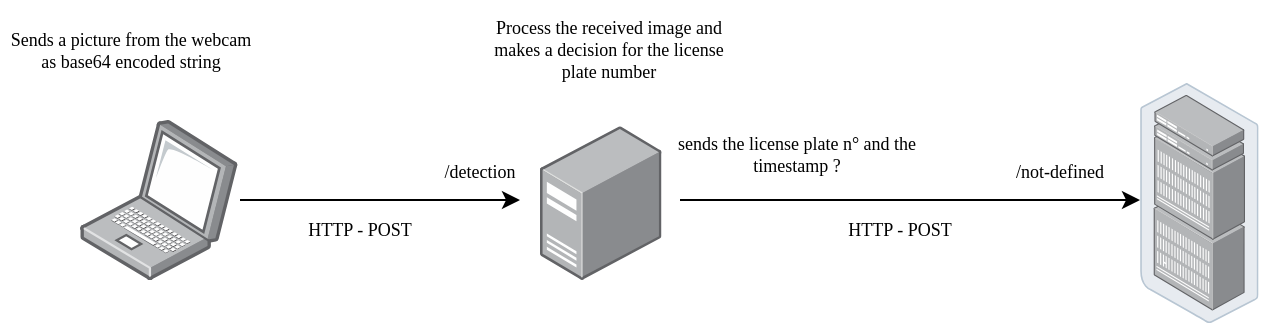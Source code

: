 <mxfile version="22.1.18" type="github">
  <diagram name="Page-1" id="_dueT4l7sRjnwMpAUAId">
    <mxGraphModel dx="578" dy="342" grid="1" gridSize="10" guides="1" tooltips="1" connect="1" arrows="1" fold="1" page="1" pageScale="1" pageWidth="827" pageHeight="1169" math="0" shadow="0">
      <root>
        <mxCell id="0" />
        <mxCell id="1" parent="0" />
        <mxCell id="pFxRpnEZyTAUqQ4nuTNX-8" value="" style="image;points=[];aspect=fixed;html=1;align=center;shadow=0;dashed=0;image=img/lib/allied_telesis/computer_and_terminals/Server_Desktop.svg;" vertex="1" parent="1">
          <mxGeometry x="350" y="203" width="60.74" height="77" as="geometry" />
        </mxCell>
        <mxCell id="pFxRpnEZyTAUqQ4nuTNX-2" value="" style="image;points=[];aspect=fixed;html=1;align=center;shadow=0;dashed=0;image=img/lib/allied_telesis/computer_and_terminals/Laptop.svg;" vertex="1" parent="1">
          <mxGeometry x="120" y="200" width="78.87" height="80" as="geometry" />
        </mxCell>
        <mxCell id="pFxRpnEZyTAUqQ4nuTNX-3" value="" style="shape=image;html=1;verticalAlign=top;verticalLabelPosition=bottom;labelBackgroundColor=#ffffff;imageAspect=0;aspect=fixed;image=https://cdn1.iconfinder.com/data/icons/fruit-136/64/Fruit_iconfree_Filled_Outline_raspberry-healthy-organic-food-fruit_icon-128.png" vertex="1" parent="1">
          <mxGeometry x="382.74" y="203" width="28" height="28" as="geometry" />
        </mxCell>
        <mxCell id="pFxRpnEZyTAUqQ4nuTNX-5" value="" style="endArrow=classic;html=1;rounded=0;entryX=0;entryY=0.412;entryDx=0;entryDy=0;entryPerimeter=0;" edge="1" parent="1">
          <mxGeometry width="50" height="50" relative="1" as="geometry">
            <mxPoint x="200" y="240" as="sourcePoint" />
            <mxPoint x="340" y="240.016" as="targetPoint" />
          </mxGeometry>
        </mxCell>
        <mxCell id="pFxRpnEZyTAUqQ4nuTNX-12" value="" style="image;points=[];aspect=fixed;html=1;align=center;shadow=0;dashed=0;image=img/lib/allied_telesis/storage/Datacenter_Server_Rack_EoR.svg;" vertex="1" parent="1">
          <mxGeometry x="650" y="181.5" width="59.37" height="120" as="geometry" />
        </mxCell>
        <mxCell id="pFxRpnEZyTAUqQ4nuTNX-14" value="" style="endArrow=classic;html=1;rounded=0;" edge="1" parent="1">
          <mxGeometry width="50" height="50" relative="1" as="geometry">
            <mxPoint x="420" y="240" as="sourcePoint" />
            <mxPoint x="650" y="240" as="targetPoint" />
          </mxGeometry>
        </mxCell>
        <mxCell id="pFxRpnEZyTAUqQ4nuTNX-17" value="HTTP - POST" style="shape=note;whiteSpace=wrap;html=1;backgroundOutline=1;fontColor=#000000;darkOpacity=0.05;fillColor=none;strokeColor=none;fillStyle=solid;direction=west;gradientDirection=north;gradientColor=#FFF2A1;shadow=0;size=0;pointerEvents=1;fontSize=9;fontFamily=Montserrat;fontSource=https%3A%2F%2Ffonts.googleapis.com%2Fcss%3Ffamily%3DMontserrat;" vertex="1" parent="1">
          <mxGeometry x="210" y="250" width="100" height="10" as="geometry" />
        </mxCell>
        <mxCell id="pFxRpnEZyTAUqQ4nuTNX-18" value="/detection" style="shape=note;whiteSpace=wrap;html=1;backgroundOutline=1;fontColor=#000000;darkOpacity=0.05;fillColor=none;strokeColor=none;fillStyle=solid;direction=west;gradientDirection=north;gradientColor=#FFF2A1;shadow=0;size=0;pointerEvents=1;fontSize=9;fontFamily=Montserrat;fontSource=https%3A%2F%2Ffonts.googleapis.com%2Fcss%3Ffamily%3DMontserrat;" vertex="1" parent="1">
          <mxGeometry x="270" y="221" width="100" height="10" as="geometry" />
        </mxCell>
        <mxCell id="pFxRpnEZyTAUqQ4nuTNX-19" value="Sends a picture from the webcam as base64 encoded string" style="shape=note;whiteSpace=wrap;html=1;backgroundOutline=1;fontColor=#000000;darkOpacity=0.05;fillColor=none;strokeColor=none;fillStyle=solid;direction=west;gradientDirection=north;gradientColor=#FFF2A1;shadow=0;size=0;pointerEvents=1;fontSize=9;fontFamily=Montserrat;fontSource=https%3A%2F%2Ffonts.googleapis.com%2Fcss%3Ffamily%3DMontserrat;" vertex="1" parent="1">
          <mxGeometry x="80.56" y="140" width="129.44" height="50" as="geometry" />
        </mxCell>
        <mxCell id="pFxRpnEZyTAUqQ4nuTNX-20" value="/not-defined" style="shape=note;whiteSpace=wrap;html=1;backgroundOutline=1;fontColor=#000000;darkOpacity=0.05;fillColor=none;strokeColor=none;fillStyle=solid;direction=west;gradientDirection=north;gradientColor=#FFF2A1;shadow=0;size=0;pointerEvents=1;fontSize=9;fontFamily=Montserrat;fontSource=https%3A%2F%2Ffonts.googleapis.com%2Fcss%3Ffamily%3DMontserrat;" vertex="1" parent="1">
          <mxGeometry x="560" y="221" width="100" height="10" as="geometry" />
        </mxCell>
        <mxCell id="pFxRpnEZyTAUqQ4nuTNX-21" value="HTTP - POST" style="shape=note;whiteSpace=wrap;html=1;backgroundOutline=1;fontColor=#000000;darkOpacity=0.05;fillColor=none;strokeColor=none;fillStyle=solid;direction=west;gradientDirection=north;gradientColor=#FFF2A1;shadow=0;size=0;pointerEvents=1;fontSize=9;fontFamily=Montserrat;fontSource=https%3A%2F%2Ffonts.googleapis.com%2Fcss%3Ffamily%3DMontserrat;" vertex="1" parent="1">
          <mxGeometry x="480" y="250" width="100" height="10" as="geometry" />
        </mxCell>
        <mxCell id="pFxRpnEZyTAUqQ4nuTNX-22" value="Process the received image and makes a decision for the license plate number" style="shape=note;whiteSpace=wrap;html=1;backgroundOutline=1;fontColor=#000000;darkOpacity=0.05;fillColor=none;strokeColor=none;fillStyle=solid;direction=west;gradientDirection=north;gradientColor=#FFF2A1;shadow=0;size=0;pointerEvents=1;fontSize=9;fontFamily=Montserrat;fontSource=https%3A%2F%2Ffonts.googleapis.com%2Fcss%3Ffamily%3DMontserrat;" vertex="1" parent="1">
          <mxGeometry x="320" y="140" width="129.44" height="50" as="geometry" />
        </mxCell>
        <mxCell id="pFxRpnEZyTAUqQ4nuTNX-23" value="sends the license plate n° and the timestamp ?" style="shape=note;whiteSpace=wrap;html=1;backgroundOutline=1;fontColor=#000000;darkOpacity=0.05;fillColor=none;strokeColor=none;fillStyle=solid;direction=west;gradientDirection=north;gradientColor=#FFF2A1;shadow=0;size=0;pointerEvents=1;fontSize=9;fontFamily=Montserrat;fontSource=https%3A%2F%2Ffonts.googleapis.com%2Fcss%3Ffamily%3DMontserrat;" vertex="1" parent="1">
          <mxGeometry x="414" y="192" width="129.44" height="50" as="geometry" />
        </mxCell>
      </root>
    </mxGraphModel>
  </diagram>
</mxfile>
